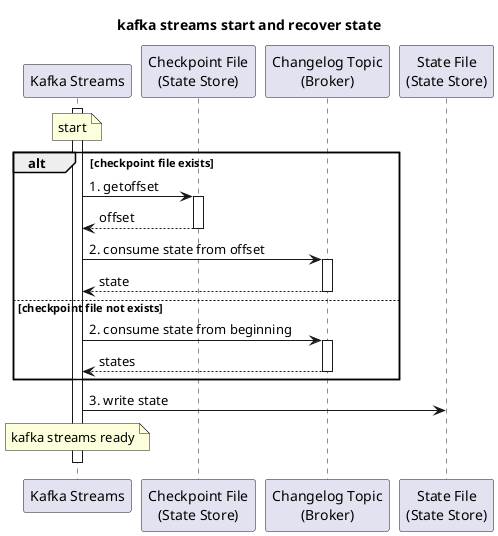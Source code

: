@startuml

participant kstreams as "Kafka Streams"
participant checkpoint as "Checkpoint File\n(State Store)"
participant changelog as "Changelog Topic\n(Broker)"
participant statefile as "State File\n(State Store)"

title kafka streams start and recover state

note over kstreams : start
activate kstreams
alt checkpoint file exists

kstreams -> checkpoint : 1. getoffset
activate checkpoint
checkpoint --> kstreams : offset
deactivate checkpoint

kstreams -> changelog : 2. consume state from offset
activate changelog
changelog --> kstreams : state
deactivate changelog

else checkpoint file not exists

kstreams -> changelog : 2. consume state from beginning
activate changelog
changelog --> kstreams : states
deactivate changelog

end

kstreams -> statefile : 3. write state

note over kstreams : kafka streams ready
kstreams -[hidden]-> statefile
deactivate kstreams

@enduml
